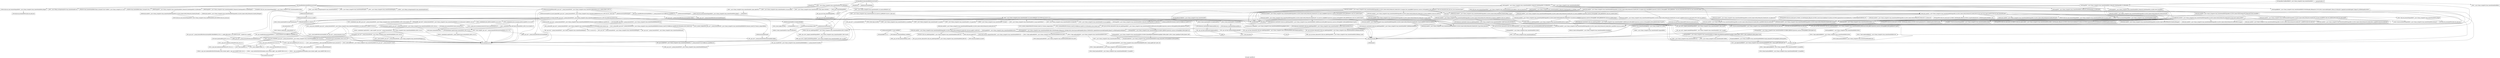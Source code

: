 digraph "Call graph: InputBlock.ll" {
	label="Call graph: InputBlock.ll";

	Node0x5623195aba70 [shape=record,label="{_ZN10InputBlockC2ERKNSt7__cxx1112basic_stringIcSt11char_traitsIcESaIcEEE}"];
	Node0x5623195aba70 -> Node0x5623194d6480;
	Node0x5623195aba70 -> Node0x5623194c5db0;
	Node0x5623194d6480 [shape=record,label="{_ZNSt7__cxx1112basic_stringIcSt11char_traitsIcESaIcEEC1ERKS4_}"];
	Node0x5623194c5db0 [shape=record,label="{_ZNSt3mapINSt7__cxx1112basic_stringIcSt11char_traitsIcESaIcEEES5_St4lessIS5_ESaISt4pairIKS5_S5_EEEC2Ev}"];
	Node0x5623194c5db0 -> Node0x5623194d8800;
	Node0x562319523990 [shape=record,label="{_ZN10InputBlock7addPairERKNSt7__cxx1112basic_stringIcSt11char_traitsIcESaIcEEES7_}"];
	Node0x562319523990 -> Node0x5623194f3af0;
	Node0x562319523990 -> Node0x5623194a7d60;
	Node0x5623194d8800 [shape=record,label="{_ZNSt8_Rb_treeINSt7__cxx1112basic_stringIcSt11char_traitsIcESaIcEEESt4pairIKS5_S5_ESt10_Select1stIS8_ESt4lessIS5_ESaIS8_EEC2Ev}"];
	Node0x5623194d8800 -> Node0x5623194dd580;
	Node0x5623194f3af0 [shape=record,label="{_ZNSt3mapINSt7__cxx1112basic_stringIcSt11char_traitsIcESaIcEEES5_St4lessIS5_ESaISt4pairIKS5_S5_EEEixERS9_}"];
	Node0x5623194f3af0 -> Node0x5623194a7ed0;
	Node0x5623194f3af0 -> Node0x5623194a9170;
	Node0x5623194f3af0 -> Node0x5623194a8b80;
	Node0x5623194f3af0 -> Node0x56231952d260;
	Node0x5623194f3af0 -> Node0x5623195312a0;
	Node0x5623194f3af0 -> Node0x56231959c510;
	Node0x5623194f3af0 -> Node0x5623194a8c70;
	Node0x5623194f3af0 -> Node0x5623194a8ad0;
	Node0x5623194f3af0 -> Node0x5623194aa080;
	Node0x5623194f3af0 -> Node0x5623194a9ed0;
	Node0x5623194a7d60 [shape=record,label="{_ZNSt7__cxx1112basic_stringIcSt11char_traitsIcESaIcEEaSERKS4_}"];
	Node0x5623194a8c70 [shape=record,label="{_ZNSt23_Rb_tree_const_iteratorISt4pairIKNSt7__cxx1112basic_stringIcSt11char_traitsIcESaIcEEES6_EEC2ERKSt17_Rb_tree_iteratorIS8_E}"];
	Node0x5623194aa260 [shape=record,label="{_ZNK10InputBlock9serializeERSt6vectorIcSaIcEE}"];
	Node0x5623194aa260 -> Node0x5623194aa3c0;
	Node0x5623194aa260 -> Node0x5623194a8a40;
	Node0x5623194aa260 -> Node0x5623194aa580;
	Node0x5623194aa260 -> Node0x5623194a9400;
	Node0x5623194aa260 -> Node0x5623194a9d20;
	Node0x5623194aa260 -> Node0x5623194a9030;
	Node0x5623194aa260 -> Node0x5623194a9db0;
	Node0x5623194aa260 -> Node0x5623194bdef0;
	Node0x5623194aa260 -> Node0x5623194bdac0;
	Node0x5623194aa260 -> Node0x5623194b95c0;
	Node0x5623194aa260 -> Node0x5623194bb700;
	Node0x5623194aa260 -> Node0x5623194bab40;
	Node0x5623194aa260 -> Node0x5623194b7af0;
	Node0x5623194aa260 -> Node0x5623194b79e0;
	Node0x5623194aa260 -> Node0x5623194b8800;
	Node0x5623194aa260 -> Node0x5623194b96d0;
	Node0x5623194aa260 -> Node0x5623194bc170;
	Node0x5623194aa3c0 [shape=record,label="{_ZNSt7__cxx1119basic_ostringstreamIcSt11char_traitsIcESaIcEEC1Ev}"];
	Node0x5623194aa580 [shape=record,label="{_ZStlsISt11char_traitsIcEERSt13basic_ostreamIcT_ES5_c}"];
	Node0x5623194a8a40 [shape=record,label="{_ZStlsIcSt11char_traitsIcESaIcEERSt13basic_ostreamIT_T0_ES7_RKNSt7__cxx1112basic_stringIS4_S5_T1_EE}"];
	Node0x5623194bf430 [shape=record,label="{__gxx_personality_v0}"];
	Node0x5623194a9400 [shape=record,label="{_ZNKSt3mapINSt7__cxx1112basic_stringIcSt11char_traitsIcESaIcEEES5_St4lessIS5_ESaISt4pairIKS5_S5_EEE5beginEv}"];
	Node0x5623194a9400 -> Node0x5623194c0c50;
	Node0x5623194a9030 [shape=record,label="{_ZStneRKSt23_Rb_tree_const_iteratorISt4pairIKNSt7__cxx1112basic_stringIcSt11char_traitsIcESaIcEEES6_EESB_}"];
	Node0x5623194c0c50 [shape=record,label="{_ZNKSt8_Rb_treeINSt7__cxx1112basic_stringIcSt11char_traitsIcESaIcEEESt4pairIKS5_S5_ESt10_Select1stIS8_ESt4lessIS5_ESaIS8_EE5beginEv}"];
	Node0x5623194c0c50 -> Node0x5623195bd4d0;
	Node0x5623194a9d20 [shape=record,label="{_ZNKSt3mapINSt7__cxx1112basic_stringIcSt11char_traitsIcESaIcEEES5_St4lessIS5_ESaISt4pairIKS5_S5_EEE3endEv}"];
	Node0x5623194a9d20 -> Node0x5623194c1c00;
	Node0x5623194a9db0 [shape=record,label="{_ZNKSt23_Rb_tree_const_iteratorISt4pairIKNSt7__cxx1112basic_stringIcSt11char_traitsIcESaIcEEES6_EEptEv}"];
	Node0x5623194a9db0 -> Node0x5623194c3400;
	Node0x5623194c1c00 [shape=record,label="{_ZNKSt8_Rb_treeINSt7__cxx1112basic_stringIcSt11char_traitsIcESaIcEEESt4pairIKS5_S5_ESt10_Select1stIS8_ESt4lessIS5_ESaIS8_EE3endEv}"];
	Node0x5623194c1c00 -> Node0x5623195bd4d0;
	Node0x5623194b7af0 [shape=record,label="{_ZNSt23_Rb_tree_const_iteratorISt4pairIKNSt7__cxx1112basic_stringIcSt11char_traitsIcESaIcEEES6_EEppEv}"];
	Node0x5623194b7af0 -> Node0x5623194c5620;
	Node0x5623194b79e0 [shape=record,label="{_ZNKSt7__cxx1119basic_ostringstreamIcSt11char_traitsIcESaIcEE3strEv}"];
	Node0x5623194b8800 [shape=record,label="{_ZNSt6vectorIcSaIcEE5clearEv}"];
	Node0x5623194b8800 -> Node0x5623194c65f0;
	Node0x5623194b95c0 [shape=record,label="{_ZNSt6vectorIcSaIcEE6insertIN9__gnu_cxx17__normal_iteratorIPcNSt7__cxx1112basic_stringIcSt11char_traitsIcES0_EEEEvEENS4_IS5_S1_EENS4_IPKcS1_EET_SG_}"];
	Node0x5623194b95c0 -> Node0x5623194c05e0;
	Node0x5623194b95c0 -> Node0x5623194c8bc0;
	Node0x5623194b95c0 -> Node0x5623194b96d0;
	Node0x5623194b95c0 -> Node0x5623194c97c0;
	Node0x5623194b95c0 -> Node0x5623194a9ed0;
	Node0x5623194b95c0 -> Node0x5623194ca6d0;
	Node0x5623194d33e0 [shape=record,label="{_ZNSaIcED1Ev}"];
	Node0x5623194dd580 [shape=record,label="{_ZNSt8_Rb_treeINSt7__cxx1112basic_stringIcSt11char_traitsIcESaIcEEESt4pairIKS5_S5_ESt10_Select1stIS8_ESt4lessIS5_ESaIS8_EE13_Rb_tree_implISC_Lb1EEC2Ev}"];
	Node0x5623194dd580 -> Node0x5623194db5b0;
	Node0x5623194dd580 -> Node0x5623194dc390;
	Node0x5623194dd580 -> Node0x5623194de1a0;
	Node0x5623194db5b0 [shape=record,label="{_ZNSaISt13_Rb_tree_nodeISt4pairIKNSt7__cxx1112basic_stringIcSt11char_traitsIcESaIcEEES6_EEEC2Ev}"];
	Node0x5623194db5b0 -> Node0x5623194de8b0;
	Node0x5623194dc390 [shape=record,label="{_ZNSt20_Rb_tree_key_compareISt4lessINSt7__cxx1112basic_stringIcSt11char_traitsIcESaIcEEEEEC2Ev}"];
	Node0x5623194b96d0 [shape=record,label="{_ZNSt6vectorIcSaIcEE5beginEv}"];
	Node0x5623194b96d0 -> Node0x5623194cba80;
	Node0x5623194bc170 [shape=record,label="{_ZN9__gnu_cxx17__normal_iteratorIPKcSt6vectorIcSaIcEEEC2IPcEERKNS0_IT_NS_11__enable_ifIXsr3std10__are_sameIS9_S8_EE7__valueES5_E6__typeEEE}"];
	Node0x5623194bc170 -> Node0x5623194cbc60;
	Node0x5623194bab40 [shape=record,label="{_ZNSt7__cxx1112basic_stringIcSt11char_traitsIcESaIcEE5beginEv}"];
	Node0x5623194bb700 [shape=record,label="{_ZNSt7__cxx1112basic_stringIcSt11char_traitsIcESaIcEE3endEv}"];
	Node0x5623194bdac0 [shape=record,label="{_ZNSt7__cxx1112basic_stringIcSt11char_traitsIcESaIcEED1Ev}"];
	Node0x5623194bdef0 [shape=record,label="{_ZNSt7__cxx1119basic_ostringstreamIcSt11char_traitsIcESaIcEED1Ev}"];
	Node0x5623194ce750 [shape=record,label="{_ZN10InputBlock11deserializeERKSt6vectorIcSaIcEE}"];
	Node0x5623194ce750 -> Node0x5623194ceeb0;
	Node0x5623194ce750 -> Node0x5623194cf4a0;
	Node0x5623194ce750 -> Node0x5623194d02f0;
	Node0x5623194ce750 -> Node0x5623194d0640;
	Node0x5623194ce750 -> Node0x5623194d33e0;
	Node0x5623194ce750 -> Node0x5623194bdac0;
	Node0x5623194ce750 -> Node0x5623194d10e0;
	Node0x5623194ce750 -> Node0x5623194c7350;
	Node0x5623194ce750 -> Node0x5623194d2200;
	Node0x5623194ceeb0 [shape=record,label="{_ZNKSt6vectorIcSaIcEEixEm}"];
	Node0x5623194cf4a0 [shape=record,label="{_ZNKSt6vectorIcSaIcEE4sizeEv}"];
	Node0x5623194d02f0 [shape=record,label="{_ZNSt7__cxx1112basic_stringIcSt11char_traitsIcESaIcEEaSEPKc}"];
	Node0x5623194d0640 [shape=record,label="{strlen}"];
	Node0x5623194d2200 [shape=record,label="{_ZNSt3mapINSt7__cxx1112basic_stringIcSt11char_traitsIcESaIcEEES5_St4lessIS5_ESaISt4pairIKS5_S5_EEEixEOS5_}"];
	Node0x5623194d2200 -> Node0x5623194a7ed0;
	Node0x5623194d2200 -> Node0x5623194a9170;
	Node0x5623194d2200 -> Node0x5623194a8b80;
	Node0x5623194d2200 -> Node0x56231952d260;
	Node0x5623194d2200 -> Node0x5623195312a0;
	Node0x5623194d2200 -> Node0x56231959c510;
	Node0x5623194d2200 -> Node0x5623194a8c70;
	Node0x5623194d2200 -> Node0x5623194d4b70;
	Node0x5623194d2200 -> Node0x5623194d5710;
	Node0x5623194d2200 -> Node0x5623194a9ed0;
	Node0x5623194d10e0 [shape=record,label="{_ZNSaIcEC1Ev}"];
	Node0x5623194c7350 [shape=record,label="{_ZNSt7__cxx1112basic_stringIcSt11char_traitsIcESaIcEEC2IS3_EEPKcRKS3_}"];
	Node0x5623194c7350 -> Node0x5623194d6b20;
	Node0x5623194c7350 -> Node0x5623194d8790;
	Node0x5623194c7350 -> Node0x5623194da340;
	Node0x5623194c7350 -> Node0x5623194d9a30;
	Node0x5623194c7350 -> Node0x5623194da1a0;
	Node0x5623194a98a0 [shape=record,label="{_ZNSt4pairIPSt18_Rb_tree_node_baseS1_EC2IRS1_TnNSt9enable_ifIXclsr5_PCCPE13_CopyMovePairILb1ES1_T_EEEbE4typeELb1EEERKS1_OS6_}"];
	Node0x5623194de1a0 [shape=record,label="{_ZNSt15_Rb_tree_headerC2Ev}"];
	Node0x5623194de1a0 -> Node0x5623194df4d0;
	Node0x5623194de1a0 -> Node0x5623194dfc90;
	Node0x5623194de8b0 [shape=record,label="{_ZN9__gnu_cxx13new_allocatorISt13_Rb_tree_nodeISt4pairIKNSt7__cxx1112basic_stringIcSt11char_traitsIcESaIcEEES8_EEEC2Ev}"];
	Node0x5623194df4d0 [shape=record,label="{_ZNSt15_Rb_tree_header8_M_resetEv}"];
	Node0x5623194dfc90 [shape=record,label="{__clang_call_terminate}"];
	Node0x5623194dfc90 -> Node0x5623194e02d0;
	Node0x5623194dfc90 -> Node0x5623194e0e00;
	Node0x5623194e02d0 [shape=record,label="{__cxa_begin_catch}"];
	Node0x5623194e0e00 [shape=record,label="{_ZSt9terminatev}"];
	Node0x5623194a7ed0 [shape=record,label="{_ZNSt3mapINSt7__cxx1112basic_stringIcSt11char_traitsIcESaIcEEES5_St4lessIS5_ESaISt4pairIKS5_S5_EEE11lower_boundERS9_}"];
	Node0x5623194a7ed0 -> Node0x5623194e1b10;
	Node0x5623194a8b80 [shape=record,label="{_ZSteqRKSt17_Rb_tree_iteratorISt4pairIKNSt7__cxx1112basic_stringIcSt11char_traitsIcESaIcEEES6_EESB_}"];
	Node0x5623194a9170 [shape=record,label="{_ZNSt3mapINSt7__cxx1112basic_stringIcSt11char_traitsIcESaIcEEES5_St4lessIS5_ESaISt4pairIKS5_S5_EEE3endEv}"];
	Node0x5623194a9170 -> Node0x5623194e4760;
	Node0x56231952d260 [shape=record,label="{_ZNKSt3mapINSt7__cxx1112basic_stringIcSt11char_traitsIcESaIcEEES5_St4lessIS5_ESaISt4pairIKS5_S5_EEE8key_compEv}"];
	Node0x56231952d260 -> Node0x5623194e54d0;
	Node0x5623194e4760 [shape=record,label="{_ZNSt8_Rb_treeINSt7__cxx1112basic_stringIcSt11char_traitsIcESaIcEEESt4pairIKS5_S5_ESt10_Select1stIS8_ESt4lessIS5_ESaIS8_EE3endEv}"];
	Node0x5623194e4760 -> Node0x5623195bae30;
	Node0x56231959c510 [shape=record,label="{_ZNKSt4lessINSt7__cxx1112basic_stringIcSt11char_traitsIcESaIcEEEEclERKS5_S8_}"];
	Node0x56231959c510 -> Node0x5623194e7130;
	Node0x5623194e54d0 [shape=record,label="{_ZNKSt8_Rb_treeINSt7__cxx1112basic_stringIcSt11char_traitsIcESaIcEEESt4pairIKS5_S5_ESt10_Select1stIS8_ESt4lessIS5_ESaIS8_EE8key_compEv}"];
	Node0x5623195312a0 [shape=record,label="{_ZNKSt17_Rb_tree_iteratorISt4pairIKNSt7__cxx1112basic_stringIcSt11char_traitsIcESaIcEEES6_EEdeEv}"];
	Node0x5623195312a0 -> Node0x5623194e8630;
	Node0x5623195312a0 -> Node0x5623194dfc90;
	Node0x5623194aa080 [shape=record,label="{_ZNSt8_Rb_treeINSt7__cxx1112basic_stringIcSt11char_traitsIcESaIcEEESt4pairIKS5_S5_ESt10_Select1stIS8_ESt4lessIS5_ESaIS8_EE22_M_emplace_hint_uniqueIJRKSt21piecewise_construct_tSt5tupleIJRS7_EESJ_IJEEEEESt17_Rb_tree_iteratorIS8_ESt23_Rb_tree_const_iteratorIS8_EDpOT_}"];
	Node0x5623194aa080 -> Node0x5623195168a0;
	Node0x5623194aa080 -> Node0x5623194a9ed0;
	Node0x5623194aa080 -> Node0x5623194eb1a0;
	Node0x5623194aa080 -> Node0x5623194ead90;
	Node0x5623194aa080 -> Node0x5623194ecec0;
	Node0x5623194aa080 -> Node0x5623194e02d0;
	Node0x5623194aa080 -> Node0x5623194ed860;
	Node0x5623194aa080 -> Node0x5623194ee240;
	Node0x5623194aa080 -> Node0x5623194dfc90;
	Node0x5623194aa080 -> Node0x5623195bae30;
	Node0x5623194aa080 -> Node0x5623195baeb0;
	Node0x5623194aa080 -> Node0x5623195baf30;
	Node0x5623194a8ad0 [shape=record,label="{_ZNSt5tupleIJRKNSt7__cxx1112basic_stringIcSt11char_traitsIcESaIcEEEEEC2IvTnNSt9enable_ifIXaaaaclsr4_TCCIT_EE19_ConstructibleTupleIS7_EEclsr4_TCCISB_EE27_ImplicitlyConvertibleTupleIS7_EEgesZT_Li1EEbE4typeELb1EEES7_}"];
	Node0x5623194a8ad0 -> Node0x5623195bafb0;
	Node0x5623194a9ed0 [shape=record,label="{llvm.memcpy.p0.p0.i64}"];
	Node0x5623194e1b10 [shape=record,label="{_ZNSt8_Rb_treeINSt7__cxx1112basic_stringIcSt11char_traitsIcESaIcEEESt4pairIKS5_S5_ESt10_Select1stIS8_ESt4lessIS5_ESaIS8_EE11lower_boundERS7_}"];
	Node0x5623194e1b10 -> Node0x5623195bb030;
	Node0x5623194e1b10 -> Node0x5623195bb0e0;
	Node0x5623194e1b10 -> Node0x5623195bb160;
	Node0x5623195bb160 [shape=record,label="{_ZNSt8_Rb_treeINSt7__cxx1112basic_stringIcSt11char_traitsIcESaIcEEESt4pairIKS5_S5_ESt10_Select1stIS8_ESt4lessIS5_ESaIS8_EE14_M_lower_boundEPSt13_Rb_tree_nodeIS8_EPSt18_Rb_tree_node_baseRS7_}"];
	Node0x5623195bb160 -> Node0x5623194eb1a0;
	Node0x5623195bb160 -> Node0x56231959c510;
	Node0x5623195bb160 -> Node0x5623195bb1e0;
	Node0x5623195bb160 -> Node0x5623195bb260;
	Node0x5623195bb160 -> Node0x5623195bae30;
	Node0x5623195bb030 [shape=record,label="{_ZNSt8_Rb_treeINSt7__cxx1112basic_stringIcSt11char_traitsIcESaIcEEESt4pairIKS5_S5_ESt10_Select1stIS8_ESt4lessIS5_ESaIS8_EE8_M_beginEv}"];
	Node0x5623195bb0e0 [shape=record,label="{_ZNSt8_Rb_treeINSt7__cxx1112basic_stringIcSt11char_traitsIcESaIcEEESt4pairIKS5_S5_ESt10_Select1stIS8_ESt4lessIS5_ESaIS8_EE6_M_endEv}"];
	Node0x5623194eb1a0 [shape=record,label="{_ZNSt8_Rb_treeINSt7__cxx1112basic_stringIcSt11char_traitsIcESaIcEEESt4pairIKS5_S5_ESt10_Select1stIS8_ESt4lessIS5_ESaIS8_EE6_S_keyEPKSt13_Rb_tree_nodeIS8_E}"];
	Node0x5623194eb1a0 -> Node0x5623194c3400;
	Node0x5623194eb1a0 -> Node0x5623195bb2e0;
	Node0x5623195bb1e0 [shape=record,label="{_ZNSt8_Rb_treeINSt7__cxx1112basic_stringIcSt11char_traitsIcESaIcEEESt4pairIKS5_S5_ESt10_Select1stIS8_ESt4lessIS5_ESaIS8_EE7_S_leftEPSt18_Rb_tree_node_base}"];
	Node0x5623195bb260 [shape=record,label="{_ZNSt8_Rb_treeINSt7__cxx1112basic_stringIcSt11char_traitsIcESaIcEEESt4pairIKS5_S5_ESt10_Select1stIS8_ESt4lessIS5_ESaIS8_EE8_S_rightEPSt18_Rb_tree_node_base}"];
	Node0x5623195bae30 [shape=record,label="{_ZNSt17_Rb_tree_iteratorISt4pairIKNSt7__cxx1112basic_stringIcSt11char_traitsIcESaIcEEES6_EEC2EPSt18_Rb_tree_node_base}"];
	Node0x5623195bb2e0 [shape=record,label="{_ZNKSt10_Select1stISt4pairIKNSt7__cxx1112basic_stringIcSt11char_traitsIcESaIcEEES6_EEclERKS8_}"];
	Node0x5623194c3400 [shape=record,label="{_ZNKSt13_Rb_tree_nodeISt4pairIKNSt7__cxx1112basic_stringIcSt11char_traitsIcESaIcEEES6_EE9_M_valptrEv}"];
	Node0x5623194c3400 -> Node0x5623195bb360;
	Node0x5623195bb360 [shape=record,label="{_ZNK9__gnu_cxx16__aligned_membufISt4pairIKNSt7__cxx1112basic_stringIcSt11char_traitsIcESaIcEEES7_EE6_M_ptrEv}"];
	Node0x5623195bb360 -> Node0x5623194ef210;
	Node0x5623194ef210 [shape=record,label="{_ZNK9__gnu_cxx16__aligned_membufISt4pairIKNSt7__cxx1112basic_stringIcSt11char_traitsIcESaIcEEES7_EE7_M_addrEv}"];
	Node0x5623194e7130 [shape=record,label="{_ZStltIcSt11char_traitsIcESaIcEEbRKNSt7__cxx1112basic_stringIT_T0_T1_EESA_}"];
	Node0x5623194e7130 -> Node0x5623194f0f00;
	Node0x5623194e7130 -> Node0x5623194dfc90;
	Node0x5623194f0f00 [shape=record,label="{_ZNKSt7__cxx1112basic_stringIcSt11char_traitsIcESaIcEE7compareERKS4_}"];
	Node0x5623194e8630 [shape=record,label="{_ZNSt13_Rb_tree_nodeISt4pairIKNSt7__cxx1112basic_stringIcSt11char_traitsIcESaIcEEES6_EE9_M_valptrEv}"];
	Node0x5623194e8630 -> Node0x5623194f11a0;
	Node0x5623194f11a0 [shape=record,label="{_ZN9__gnu_cxx16__aligned_membufISt4pairIKNSt7__cxx1112basic_stringIcSt11char_traitsIcESaIcEEES7_EE6_M_ptrEv}"];
	Node0x5623194f11a0 -> Node0x5623194f2d30;
	Node0x5623194f2d30 [shape=record,label="{_ZN9__gnu_cxx16__aligned_membufISt4pairIKNSt7__cxx1112basic_stringIcSt11char_traitsIcESaIcEEES7_EE7_M_addrEv}"];
	Node0x5623195168a0 [shape=record,label="{_ZNSt8_Rb_treeINSt7__cxx1112basic_stringIcSt11char_traitsIcESaIcEEESt4pairIKS5_S5_ESt10_Select1stIS8_ESt4lessIS5_ESaIS8_EE14_M_create_nodeIJRKSt21piecewise_construct_tSt5tupleIJRS7_EESJ_IJEEEEEPSt13_Rb_tree_nodeIS8_EDpOT_}"];
	Node0x5623195168a0 -> Node0x5623194f3dd0;
	Node0x5623195168a0 -> Node0x5623194f6a10;
	Node0x5623194ead90 [shape=record,label="{_ZNSt8_Rb_treeINSt7__cxx1112basic_stringIcSt11char_traitsIcESaIcEEESt4pairIKS5_S5_ESt10_Select1stIS8_ESt4lessIS5_ESaIS8_EE29_M_get_insert_hint_unique_posESt23_Rb_tree_const_iteratorIS8_ERS7_}"];
	Node0x5623194ead90 -> Node0x5623194f7f90;
	Node0x5623194ead90 -> Node0x5623195bb0e0;
	Node0x5623194ead90 -> Node0x5623194f9ee0;
	Node0x5623194ead90 -> Node0x5623194fb880;
	Node0x5623194ead90 -> Node0x5623194fc270;
	Node0x5623194ead90 -> Node0x56231959c510;
	Node0x5623194ead90 -> Node0x5623194ff330;
	Node0x5623194ead90 -> Node0x5623194a98a0;
	Node0x5623194ead90 -> Node0x5623194fd330;
	Node0x5623194ead90 -> Node0x5623195bb6f0;
	Node0x5623194ead90 -> Node0x5623195bb260;
	Node0x5623194ead90 -> Node0x5623194a9ed0;
	Node0x5623194ead90 -> Node0x5623195bb670;
	Node0x5623194ead90 -> Node0x5623194fe1e0;
	Node0x5623194ead90 -> Node0x5623195bb770;
	Node0x5623194f9ee0 [shape=record,label="{_ZNKSt8_Rb_treeINSt7__cxx1112basic_stringIcSt11char_traitsIcESaIcEEESt4pairIKS5_S5_ESt10_Select1stIS8_ESt4lessIS5_ESaIS8_EE4sizeEv}"];
	Node0x5623195bdbc0 [shape=record,label="{_ZSt19__iterator_categoryIN9__gnu_cxx17__normal_iteratorIPcNSt7__cxx1112basic_stringIcSt11char_traitsIcESaIcEEEEEENSt15iterator_traitsIT_E17iterator_categoryERKSB_}"];
	Node0x5623195bdcc0 [shape=record,label="{_ZN9__gnu_cxxneIPcNSt7__cxx1112basic_stringIcSt11char_traitsIcESaIcEEEEEbRKNS_17__normal_iteratorIT_T0_EESD_}"];
	Node0x5623195bdcc0 -> Node0x5623195be550;
	Node0x5623195bdd70 [shape=record,label="{_ZSt8distanceIN9__gnu_cxx17__normal_iteratorIPcNSt7__cxx1112basic_stringIcSt11char_traitsIcESaIcEEEEEENSt15iterator_traitsIT_E15difference_typeESB_SB_}"];
	Node0x5623195bdd70 -> Node0x5623194a9ed0;
	Node0x5623195bdd70 -> Node0x5623195be630;
	Node0x5623195bdd70 -> Node0x5623195bdbc0;
	Node0x5623195bdfc0 [shape=record,label="{_ZN9__gnu_cxxmiIPcSt6vectorIcSaIcEEEENS_17__normal_iteratorIT_T0_E15difference_typeERKS8_SB_}"];
	Node0x5623195bdfc0 -> Node0x5623194cbc60;
	Node0x5623194ecec0 [shape=record,label="{_ZNSt8_Rb_treeINSt7__cxx1112basic_stringIcSt11char_traitsIcESaIcEEESt4pairIKS5_S5_ESt10_Select1stIS8_ESt4lessIS5_ESaIS8_EE14_M_insert_nodeEPSt18_Rb_tree_node_baseSG_PSt13_Rb_tree_nodeIS8_E}"];
	Node0x5623194ecec0 -> Node0x5623195bb0e0;
	Node0x5623194ecec0 -> Node0x5623194eb1a0;
	Node0x5623194ecec0 -> Node0x5623194fc270;
	Node0x5623194ecec0 -> Node0x56231959c510;
	Node0x5623194ecec0 -> Node0x5623194feaa0;
	Node0x5623194ecec0 -> Node0x5623195bae30;
	Node0x5623194ff330 [shape=record,label="{_ZNSt4pairIPSt18_Rb_tree_node_baseS1_EC2IRS1_TnNSt9enable_ifIXclsr5_PCCPE13_MoveCopyPairILb1ET_S1_EEEbE4typeELb1EEEOS6_RKS1_}"];
	Node0x5623194ed860 [shape=record,label="{_ZNSt8_Rb_treeINSt7__cxx1112basic_stringIcSt11char_traitsIcESaIcEEESt4pairIKS5_S5_ESt10_Select1stIS8_ESt4lessIS5_ESaIS8_EE12_M_drop_nodeEPSt13_Rb_tree_nodeIS8_E}"];
	Node0x5623194ed860 -> Node0x562319500230;
	Node0x5623194ed860 -> Node0x562319500b30;
	Node0x5623194ee240 [shape=record,label="{__cxa_rethrow}"];
	Node0x5623195baeb0 [shape=record,label="{__cxa_end_catch}"];
	Node0x5623195baf30 [shape=record,label="{llvm.trap}"];
	Node0x5623194f3dd0 [shape=record,label="{_ZNSt8_Rb_treeINSt7__cxx1112basic_stringIcSt11char_traitsIcESaIcEEESt4pairIKS5_S5_ESt10_Select1stIS8_ESt4lessIS5_ESaIS8_EE11_M_get_nodeEv}"];
	Node0x5623194f3dd0 -> Node0x562319502970;
	Node0x5623194f3dd0 -> Node0x5623195035b0;
	Node0x5623194f6a10 [shape=record,label="{_ZNSt8_Rb_treeINSt7__cxx1112basic_stringIcSt11char_traitsIcESaIcEEESt4pairIKS5_S5_ESt10_Select1stIS8_ESt4lessIS5_ESaIS8_EE17_M_construct_nodeIJRKSt21piecewise_construct_tSt5tupleIJRS7_EESJ_IJEEEEEvPSt13_Rb_tree_nodeIS8_EDpOT_}"];
	Node0x5623194f6a10 -> Node0x562319502970;
	Node0x5623194f6a10 -> Node0x5623194e8630;
	Node0x5623194f6a10 -> Node0x562319503ab0;
	Node0x5623194f6a10 -> Node0x5623194e02d0;
	Node0x5623194f6a10 -> Node0x562319500b30;
	Node0x5623194f6a10 -> Node0x5623194ee240;
	Node0x5623194f6a10 -> Node0x5623195baeb0;
	Node0x5623194f6a10 -> Node0x5623194dfc90;
	Node0x5623195035b0 [shape=record,label="{_ZNSt16allocator_traitsISaISt13_Rb_tree_nodeISt4pairIKNSt7__cxx1112basic_stringIcSt11char_traitsIcESaIcEEES7_EEEE8allocateERSB_m}"];
	Node0x5623195035b0 -> Node0x5623195bbf30;
	Node0x562319502970 [shape=record,label="{_ZNSt8_Rb_treeINSt7__cxx1112basic_stringIcSt11char_traitsIcESaIcEEESt4pairIKS5_S5_ESt10_Select1stIS8_ESt4lessIS5_ESaIS8_EE21_M_get_Node_allocatorEv}"];
	Node0x5623195bbf30 [shape=record,label="{_ZN9__gnu_cxx13new_allocatorISt13_Rb_tree_nodeISt4pairIKNSt7__cxx1112basic_stringIcSt11char_traitsIcESaIcEEES8_EEE8allocateEmPKv}"];
	Node0x5623195bbf30 -> Node0x5623195bbfb0;
	Node0x5623195bbf30 -> Node0x5623195bc060;
	Node0x5623195bbf30 -> Node0x5623195bc140;
	Node0x5623195bbfb0 [shape=record,label="{_ZNK9__gnu_cxx13new_allocatorISt13_Rb_tree_nodeISt4pairIKNSt7__cxx1112basic_stringIcSt11char_traitsIcESaIcEEES8_EEE8max_sizeEv}"];
	Node0x5623195bc060 [shape=record,label="{_ZSt17__throw_bad_allocv}"];
	Node0x5623195bc140 [shape=record,label="{_Znwm}"];
	Node0x562319503ab0 [shape=record,label="{_ZNSt16allocator_traitsISaISt13_Rb_tree_nodeISt4pairIKNSt7__cxx1112basic_stringIcSt11char_traitsIcESaIcEEES7_EEEE9constructIS9_JRKSt21piecewise_construct_tSt5tupleIJRS8_EESH_IJEEEEEvRSB_PT_DpOT0_}"];
	Node0x562319503ab0 -> Node0x5623195bc1f0;
	Node0x562319500b30 [shape=record,label="{_ZNSt8_Rb_treeINSt7__cxx1112basic_stringIcSt11char_traitsIcESaIcEEESt4pairIKS5_S5_ESt10_Select1stIS8_ESt4lessIS5_ESaIS8_EE11_M_put_nodeEPSt13_Rb_tree_nodeIS8_E}"];
	Node0x562319500b30 -> Node0x562319502970;
	Node0x562319500b30 -> Node0x5623195bc2d0;
	Node0x562319500b30 -> Node0x5623194dfc90;
	Node0x5623195bc2d0 [shape=record,label="{_ZNSt16allocator_traitsISaISt13_Rb_tree_nodeISt4pairIKNSt7__cxx1112basic_stringIcSt11char_traitsIcESaIcEEES7_EEEE10deallocateERSB_PSA_m}"];
	Node0x5623195bc2d0 -> Node0x5623195bcbb0;
	Node0x5623195bc1f0 [shape=record,label="{_ZN9__gnu_cxx13new_allocatorISt13_Rb_tree_nodeISt4pairIKNSt7__cxx1112basic_stringIcSt11char_traitsIcESaIcEEES8_EEE9constructISA_JRKSt21piecewise_construct_tSt5tupleIJRS9_EESH_IJEEEEEvPT_DpOT0_}"];
	Node0x5623195bc1f0 -> Node0x5623195bc400;
	Node0x5623195bc1f0 -> Node0x5623195bc480;
	Node0x5623195bc400 [shape=record,label="{_ZNSt5tupleIJRKNSt7__cxx1112basic_stringIcSt11char_traitsIcESaIcEEEEEC2EOS8_}"];
	Node0x5623195bc400 -> Node0x5623195bc500;
	Node0x5623195bc480 [shape=record,label="{_ZNSt4pairIKNSt7__cxx1112basic_stringIcSt11char_traitsIcESaIcEEES5_EC2IJRS6_EJEEESt21piecewise_construct_tSt5tupleIJDpT_EESB_IJDpT0_EE}"];
	Node0x5623195bc480 -> Node0x5623195bc580;
	Node0x5623195bc500 [shape=record,label="{_ZNSt11_Tuple_implILm0EJRKNSt7__cxx1112basic_stringIcSt11char_traitsIcESaIcEEEEEC2EOS8_}"];
	Node0x5623195bc500 -> Node0x5623195bc630;
	Node0x5623195bc500 -> Node0x5623195bc6e0;
	Node0x5623195bc500 -> Node0x5623194dfc90;
	Node0x5623195bff80 [shape=record,label="{_ZN9__gnu_cxx17__normal_iteratorIPcNSt7__cxx1112basic_stringIcSt11char_traitsIcESaIcEEEEpLEl}"];
	Node0x5623195bc630 [shape=record,label="{_ZNSt11_Tuple_implILm0EJRKNSt7__cxx1112basic_stringIcSt11char_traitsIcESaIcEEEEE7_M_headERS8_}"];
	Node0x5623195bc630 -> Node0x5623195bc870;
	Node0x5623195bc6e0 [shape=record,label="{_ZNSt10_Head_baseILm0ERKNSt7__cxx1112basic_stringIcSt11char_traitsIcESaIcEEELb0EEC2ES7_}"];
	Node0x5623195bc870 [shape=record,label="{_ZNSt10_Head_baseILm0ERKNSt7__cxx1112basic_stringIcSt11char_traitsIcESaIcEEELb0EE7_M_headERS8_}"];
	Node0x5623195bc580 [shape=record,label="{_ZNSt4pairIKNSt7__cxx1112basic_stringIcSt11char_traitsIcESaIcEEES5_EC2IJRS6_EJLm0EEJETpTnmJEEERSt5tupleIJDpT_EERSA_IJDpT1_EESt12_Index_tupleIJXspT0_EEESJ_IJXspT2_EEE}"];
	Node0x5623195bc580 -> Node0x5623195bc8f0;
	Node0x5623195bc580 -> Node0x5623194d6480;
	Node0x5623195bc580 -> Node0x5623195bc9a0;
	Node0x5623195bc9a0 [shape=record,label="{_ZNSt7__cxx1112basic_stringIcSt11char_traitsIcESaIcEEC1Ev}"];
	Node0x5623195bc8f0 [shape=record,label="{_ZSt3getILm0EJRKNSt7__cxx1112basic_stringIcSt11char_traitsIcESaIcEEEEERNSt13tuple_elementIXT_ESt5tupleIJDpT0_EEE4typeERSC_}"];
	Node0x5623195bc8f0 -> Node0x5623195bcad0;
	Node0x5623195bcad0 [shape=record,label="{_ZSt12__get_helperILm0ERKNSt7__cxx1112basic_stringIcSt11char_traitsIcESaIcEEEJEERT0_RSt11_Tuple_implIXT_EJS8_DpT1_EE}"];
	Node0x5623195bcad0 -> Node0x5623195bc630;
	Node0x5623195bcc60 [shape=record,label="{_ZdlPv}"];
	Node0x5623195bcbb0 [shape=record,label="{_ZN9__gnu_cxx13new_allocatorISt13_Rb_tree_nodeISt4pairIKNSt7__cxx1112basic_stringIcSt11char_traitsIcESaIcEEES8_EEE10deallocateEPSB_m}"];
	Node0x5623195bcbb0 -> Node0x5623195bcc60;
	Node0x5623194f7f90 [shape=record,label="{_ZNKSt23_Rb_tree_const_iteratorISt4pairIKNSt7__cxx1112basic_stringIcSt11char_traitsIcESaIcEEES6_EE13_M_const_castEv}"];
	Node0x5623194f7f90 -> Node0x5623195bae30;
	Node0x5623194fc270 [shape=record,label="{_ZNSt8_Rb_treeINSt7__cxx1112basic_stringIcSt11char_traitsIcESaIcEEESt4pairIKS5_S5_ESt10_Select1stIS8_ESt4lessIS5_ESaIS8_EE6_S_keyEPKSt18_Rb_tree_node_base}"];
	Node0x5623194fc270 -> Node0x5623194eb1a0;
	Node0x5623194fb880 [shape=record,label="{_ZNSt8_Rb_treeINSt7__cxx1112basic_stringIcSt11char_traitsIcESaIcEEESt4pairIKS5_S5_ESt10_Select1stIS8_ESt4lessIS5_ESaIS8_EE12_M_rightmostEv}"];
	Node0x5623194fd330 [shape=record,label="{_ZNSt8_Rb_treeINSt7__cxx1112basic_stringIcSt11char_traitsIcESaIcEEESt4pairIKS5_S5_ESt10_Select1stIS8_ESt4lessIS5_ESaIS8_EE24_M_get_insert_unique_posERS7_}"];
	Node0x5623194fd330 -> Node0x5623195bb030;
	Node0x5623194fd330 -> Node0x5623195bb0e0;
	Node0x5623194fd330 -> Node0x5623194eb1a0;
	Node0x5623194fd330 -> Node0x56231959c510;
	Node0x5623194fd330 -> Node0x5623195bb1e0;
	Node0x5623194fd330 -> Node0x5623195bb260;
	Node0x5623194fd330 -> Node0x5623195bae30;
	Node0x5623194fd330 -> Node0x5623195bcfd0;
	Node0x5623194fd330 -> Node0x5623194a8b80;
	Node0x5623194fd330 -> Node0x5623195bd050;
	Node0x5623194fd330 -> Node0x5623195bb770;
	Node0x5623194fd330 -> Node0x5623194fc270;
	Node0x5623194fd330 -> Node0x5623194ff330;
	Node0x5623195bb670 [shape=record,label="{_ZNSt8_Rb_treeINSt7__cxx1112basic_stringIcSt11char_traitsIcESaIcEEESt4pairIKS5_S5_ESt10_Select1stIS8_ESt4lessIS5_ESaIS8_EE11_M_leftmostEv}"];
	Node0x5623195bcfd0 [shape=record,label="{_ZNSt8_Rb_treeINSt7__cxx1112basic_stringIcSt11char_traitsIcESaIcEEESt4pairIKS5_S5_ESt10_Select1stIS8_ESt4lessIS5_ESaIS8_EE5beginEv}"];
	Node0x5623195bcfd0 -> Node0x5623195bae30;
	Node0x5623195bb6f0 [shape=record,label="{_ZNSt4pairIPSt18_Rb_tree_node_baseS1_EC2IRS1_S4_TnNSt9enable_ifIXaaclsr5_PCCPE22_MoveConstructiblePairIT_T0_EEclsr5_PCCPE30_ImplicitlyMoveConvertiblePairIS6_S7_EEEbE4typeELb1EEEOS6_OS7_}"];
	Node0x5623195bb770 [shape=record,label="{_ZNSt17_Rb_tree_iteratorISt4pairIKNSt7__cxx1112basic_stringIcSt11char_traitsIcESaIcEEES6_EEmmEv}"];
	Node0x5623195bb770 -> Node0x5623195bd0d0;
	Node0x5623194fe1e0 [shape=record,label="{_ZNSt17_Rb_tree_iteratorISt4pairIKNSt7__cxx1112basic_stringIcSt11char_traitsIcESaIcEEES6_EEppEv}"];
	Node0x5623194fe1e0 -> Node0x5623195bd150;
	Node0x5623195bd050 [shape=record,label="{_ZNSt4pairIPSt18_Rb_tree_node_baseS1_EC2IRPSt13_Rb_tree_nodeIS_IKNSt7__cxx1112basic_stringIcSt11char_traitsIcESaIcEEESA_EERS1_TnNSt9enable_ifIXaaclsr5_PCCPE22_MoveConstructiblePairIT_T0_EEclsr5_PCCPE30_ImplicitlyMoveConvertiblePairISI_SJ_EEEbE4typeELb1EEEOSI_OSJ_}"];
	Node0x5623195bd0d0 [shape=record,label="{_ZSt18_Rb_tree_decrementPSt18_Rb_tree_node_base}"];
	Node0x5623195bd150 [shape=record,label="{_ZSt18_Rb_tree_incrementPSt18_Rb_tree_node_base}"];
	Node0x5623194feaa0 [shape=record,label="{_ZSt29_Rb_tree_insert_and_rebalancebPSt18_Rb_tree_node_baseS0_RS_}"];
	Node0x562319500230 [shape=record,label="{_ZNSt8_Rb_treeINSt7__cxx1112basic_stringIcSt11char_traitsIcESaIcEEESt4pairIKS5_S5_ESt10_Select1stIS8_ESt4lessIS5_ESaIS8_EE15_M_destroy_nodeEPSt13_Rb_tree_nodeIS8_E}"];
	Node0x562319500230 -> Node0x562319502970;
	Node0x562319500230 -> Node0x5623194e8630;
	Node0x562319500230 -> Node0x5623195bd2f0;
	Node0x5623195bd3f0 [shape=record,label="{_ZNSt4pairIKNSt7__cxx1112basic_stringIcSt11char_traitsIcESaIcEEES5_ED2Ev}"];
	Node0x5623195bd3f0 -> Node0x5623194bdac0;
	Node0x5623195bd2f0 [shape=record,label="{_ZNSt16allocator_traitsISaISt13_Rb_tree_nodeISt4pairIKNSt7__cxx1112basic_stringIcSt11char_traitsIcESaIcEEES7_EEEE7destroyIS9_EEvRSB_PT_}"];
	Node0x5623195bd2f0 -> Node0x5623195bd370;
	Node0x5623195bd370 [shape=record,label="{_ZN9__gnu_cxx13new_allocatorISt13_Rb_tree_nodeISt4pairIKNSt7__cxx1112basic_stringIcSt11char_traitsIcESaIcEEES8_EEE7destroyISA_EEvPT_}"];
	Node0x5623195bd370 -> Node0x5623195bd3f0;
	Node0x5623195bafb0 [shape=record,label="{_ZNSt11_Tuple_implILm0EJRKNSt7__cxx1112basic_stringIcSt11char_traitsIcESaIcEEEEEC2ES7_}"];
	Node0x5623195bafb0 -> Node0x5623195bc6e0;
	Node0x5623194c5620 [shape=record,label="{_ZSt18_Rb_tree_incrementPKSt18_Rb_tree_node_base}"];
	Node0x5623195bd4d0 [shape=record,label="{_ZNSt23_Rb_tree_const_iteratorISt4pairIKNSt7__cxx1112basic_stringIcSt11char_traitsIcESaIcEEES6_EEC2EPKSt18_Rb_tree_node_base}"];
	Node0x5623194c65f0 [shape=record,label="{_ZNSt6vectorIcSaIcEE15_M_erase_at_endEPc}"];
	Node0x5623194c65f0 -> Node0x5623195bd5e0;
	Node0x5623194c65f0 -> Node0x5623195bd690;
	Node0x5623194c65f0 -> Node0x5623194dfc90;
	Node0x5623195bd690 [shape=record,label="{_ZSt8_DestroyIPccEvT_S1_RSaIT0_E}"];
	Node0x5623195bd690 -> Node0x5623195bd820;
	Node0x5623195bd5e0 [shape=record,label="{_ZNSt12_Vector_baseIcSaIcEE19_M_get_Tp_allocatorEv}"];
	Node0x5623195bd820 [shape=record,label="{_ZSt8_DestroyIPcEvT_S1_}"];
	Node0x5623195bd820 -> Node0x5623195bd8a0;
	Node0x5623195bd8a0 [shape=record,label="{_ZNSt12_Destroy_auxILb1EE9__destroyIPcEEvT_S3_}"];
	Node0x5623194cba80 [shape=record,label="{_ZN9__gnu_cxx17__normal_iteratorIPcSt6vectorIcSaIcEEEC2ERKS1_}"];
	Node0x5623194c8bc0 [shape=record,label="{_ZN9__gnu_cxxmiIPKcSt6vectorIcSaIcEEEENS_17__normal_iteratorIT_T0_E15difference_typeERKS9_SC_}"];
	Node0x5623194c8bc0 -> Node0x5623195bd950;
	Node0x5623194c05e0 [shape=record,label="{_ZNKSt6vectorIcSaIcEE6cbeginEv}"];
	Node0x5623194c05e0 -> Node0x5623195bda00;
	Node0x5623194ca6d0 [shape=record,label="{_ZNSt6vectorIcSaIcEE18_M_insert_dispatchIN9__gnu_cxx17__normal_iteratorIPcNSt7__cxx1112basic_stringIcSt11char_traitsIcES0_EEEEEEvNS4_IS5_S1_EET_SD_St12__false_type}"];
	Node0x5623194ca6d0 -> Node0x5623194a9ed0;
	Node0x5623194ca6d0 -> Node0x5623195bdc40;
	Node0x5623194ca6d0 -> Node0x5623195bdbc0;
	Node0x5623194c97c0 [shape=record,label="{_ZNK9__gnu_cxx17__normal_iteratorIPcSt6vectorIcSaIcEEEplEl}"];
	Node0x5623194c97c0 -> Node0x5623194cba80;
	Node0x5623195bd950 [shape=record,label="{_ZNK9__gnu_cxx17__normal_iteratorIPKcSt6vectorIcSaIcEEE4baseEv}"];
	Node0x5623195bda00 [shape=record,label="{_ZN9__gnu_cxx17__normal_iteratorIPKcSt6vectorIcSaIcEEEC2ERKS2_}"];
	Node0x5623195bdc40 [shape=record,label="{_ZNSt6vectorIcSaIcEE15_M_range_insertIN9__gnu_cxx17__normal_iteratorIPcNSt7__cxx1112basic_stringIcSt11char_traitsIcES0_EEEEEEvNS4_IS5_S1_EET_SD_St20forward_iterator_tag}"];
	Node0x5623195bdc40 -> Node0x5623195bdcc0;
	Node0x5623195bdc40 -> Node0x5623194a9ed0;
	Node0x5623195bdc40 -> Node0x5623194dfc90;
	Node0x5623195bdc40 -> Node0x5623195bdd70;
	Node0x5623195bdc40 -> Node0x5623195bddf0;
	Node0x5623195bdc40 -> Node0x5623195bdfc0;
	Node0x5623195bdc40 -> Node0x5623195bd5e0;
	Node0x5623195bdc40 -> Node0x5623195be040;
	Node0x5623195bdc40 -> Node0x5623194cbc60;
	Node0x5623195bdc40 -> Node0x5623195be350;
	Node0x5623195bdc40 -> Node0x5623195be4d0;
	Node0x5623195bdc40 -> Node0x5623195bd690;
	Node0x5623195bdc40 -> Node0x5623195baeb0;
	Node0x5623195bdc40 -> Node0x5623195be3d0;
	Node0x5623195bdc40 -> Node0x5623194ee240;
	Node0x5623195bdc40 -> Node0x5623195be450;
	Node0x5623195bdc40 -> Node0x5623194e02d0;
	Node0x5623195bdc40 -> Node0x562319507050;
	Node0x5623195bdc40 -> Node0x562319504700;
	Node0x5623195bdc40 -> Node0x5623195069d0;
	Node0x5623195bdc40 -> Node0x562319505320;
	Node0x5623195be3d0 [shape=record,label="{_ZSt4copyIN9__gnu_cxx17__normal_iteratorIPcNSt7__cxx1112basic_stringIcSt11char_traitsIcESaIcEEEEENS1_IS2_St6vectorIcS7_EEEET0_T_SE_SD_}"];
	Node0x5623195be3d0 -> Node0x5623194a9ed0;
	Node0x5623195be3d0 -> Node0x5623195beaa0;
	Node0x5623195be3d0 -> Node0x562319571c00;
	Node0x5623195bddf0 [shape=record,label="{_ZNSt6vectorIcSaIcEE3endEv}"];
	Node0x5623195bddf0 -> Node0x5623194cba80;
	Node0x5623195be040 [shape=record,label="{_ZSt22__uninitialized_move_aIPcS0_SaIcEET0_T_S3_S2_RT1_}"];
	Node0x5623195be040 -> Node0x5623195be6b0;
	Node0x5623195be040 -> Node0x5623195be7c0;
	Node0x5623195be350 [shape=record,label="{_ZSt13move_backwardIPcS0_ET0_T_S2_S1_}"];
	Node0x5623195be350 -> Node0x5623195be8f0;
	Node0x5623195be350 -> Node0x5623195be970;
	Node0x5623194cbc60 [shape=record,label="{_ZNK9__gnu_cxx17__normal_iteratorIPcSt6vectorIcSaIcEEE4baseEv}"];
	Node0x5623195be450 [shape=record,label="{_ZSt7advanceIN9__gnu_cxx17__normal_iteratorIPcNSt7__cxx1112basic_stringIcSt11char_traitsIcESaIcEEEEEmEvRT_T0_}"];
	Node0x5623195be450 -> Node0x5623195bdbc0;
	Node0x5623195be450 -> Node0x5623195081d0;
	Node0x562319504700 [shape=record,label="{_ZSt22__uninitialized_copy_aIN9__gnu_cxx17__normal_iteratorIPcNSt7__cxx1112basic_stringIcSt11char_traitsIcESaIcEEEEES2_cET0_T_SB_SA_RSaIT1_E}"];
	Node0x562319504700 -> Node0x5623194a9ed0;
	Node0x562319504700 -> Node0x5623194e1f60;
	Node0x562319505320 [shape=record,label="{_ZNKSt6vectorIcSaIcEE12_M_check_lenEmPKc}"];
	Node0x562319505320 -> Node0x562319509130;
	Node0x562319505320 -> Node0x5623194cf4a0;
	Node0x562319505320 -> Node0x562319509640;
	Node0x562319505320 -> Node0x562319509a10;
	Node0x5623194e1f60 [shape=record,label="{_ZSt18uninitialized_copyIN9__gnu_cxx17__normal_iteratorIPcNSt7__cxx1112basic_stringIcSt11char_traitsIcESaIcEEEEES2_ET0_T_SB_SA_}"];
	Node0x5623194e1f60 -> Node0x5623194a9ed0;
	Node0x5623194e1f60 -> Node0x5623195c0000;
	Node0x5623195069d0 [shape=record,label="{_ZNSt12_Vector_baseIcSaIcEE11_M_allocateEm}"];
	Node0x5623195069d0 -> Node0x56231950a530;
	Node0x562319507050 [shape=record,label="{_ZSt34__uninitialized_move_if_noexcept_aIPcS0_SaIcEET0_T_S3_S2_RT1_}"];
	Node0x562319507050 -> Node0x56231950aaa0;
	Node0x562319507050 -> Node0x5623195be7c0;
	Node0x5623195be4d0 [shape=record,label="{_ZNSt12_Vector_baseIcSaIcEE13_M_deallocateEPcm}"];
	Node0x5623195be4d0 -> Node0x562319529fd0;
	Node0x5623195be550 [shape=record,label="{_ZNK9__gnu_cxx17__normal_iteratorIPcNSt7__cxx1112basic_stringIcSt11char_traitsIcESaIcEEEE4baseEv}"];
	Node0x5623195be630 [shape=record,label="{_ZSt10__distanceIN9__gnu_cxx17__normal_iteratorIPcNSt7__cxx1112basic_stringIcSt11char_traitsIcESaIcEEEEEENSt15iterator_traitsIT_E15difference_typeESB_SB_St26random_access_iterator_tag}"];
	Node0x5623195be630 -> Node0x56231950dd60;
	Node0x56231950dd60 [shape=record,label="{_ZN9__gnu_cxxmiIPcNSt7__cxx1112basic_stringIcSt11char_traitsIcESaIcEEEEENS_17__normal_iteratorIT_T0_E15difference_typeERKSB_SE_}"];
	Node0x56231950dd60 -> Node0x5623195be550;
	Node0x5623195be7c0 [shape=record,label="{_ZSt22__uninitialized_copy_aISt13move_iteratorIPcES1_cET0_T_S4_S3_RSaIT1_E}"];
	Node0x5623195be7c0 -> Node0x5623194a9ed0;
	Node0x5623195be7c0 -> Node0x56231950e870;
	Node0x5623195be6b0 [shape=record,label="{_ZSt18make_move_iteratorIPcESt13move_iteratorIT_ES2_}"];
	Node0x5623195be6b0 -> Node0x56231950f1e0;
	Node0x56231950e870 [shape=record,label="{_ZSt18uninitialized_copyISt13move_iteratorIPcES1_ET0_T_S4_S3_}"];
	Node0x56231950e870 -> Node0x5623194a9ed0;
	Node0x56231950e870 -> Node0x56231950fa10;
	Node0x56231950fa10 [shape=record,label="{_ZNSt20__uninitialized_copyILb1EE13__uninit_copyISt13move_iteratorIPcES3_EET0_T_S6_S5_}"];
	Node0x56231950fa10 -> Node0x5623194a9ed0;
	Node0x56231950fa10 -> Node0x56231950fce0;
	Node0x56231950fce0 [shape=record,label="{_ZSt4copyISt13move_iteratorIPcES1_ET0_T_S4_S3_}"];
	Node0x56231950fce0 -> Node0x5623194a9ed0;
	Node0x56231950fce0 -> Node0x562319510390;
	Node0x56231950fce0 -> Node0x562319513760;
	Node0x562319513760 [shape=record,label="{_ZSt14__copy_move_a2ILb1EPcS0_ET1_T0_S2_S1_}"];
	Node0x562319513760 -> Node0x562319513ce0;
	Node0x562319513760 -> Node0x562319511ab0;
	Node0x562319513760 -> Node0x562319511780;
	Node0x562319510390 [shape=record,label="{_ZSt12__miter_baseIPcEDTcl12__miter_basecldtfp_4baseEEESt13move_iteratorIT_E}"];
	Node0x562319510390 -> Node0x562319512600;
	Node0x562319510390 -> Node0x5623195be8f0;
	Node0x562319511ab0 [shape=record,label="{_ZSt12__niter_wrapIPcET_RKS1_S1_}"];
	Node0x562319511780 [shape=record,label="{_ZSt13__copy_move_aILb1EPcS0_ET1_T0_S2_S1_}"];
	Node0x562319511780 -> Node0x562319514580;
	Node0x562319513ce0 [shape=record,label="{_ZSt12__niter_baseIPcET_S1_}"];
	Node0x562319514580 [shape=record,label="{_ZNSt11__copy_moveILb1ELb1ESt26random_access_iterator_tagE8__copy_mIcEEPT_PKS3_S6_S4_}"];
	Node0x562319514580 -> Node0x562319515360;
	Node0x562319515360 [shape=record,label="{llvm.memmove.p0.p0.i64}"];
	Node0x5623195be8f0 [shape=record,label="{_ZSt12__miter_baseIPcET_S1_}"];
	Node0x562319512600 [shape=record,label="{_ZNKSt13move_iteratorIPcE4baseEv}"];
	Node0x56231950f1e0 [shape=record,label="{_ZNSt13move_iteratorIPcEC2ES0_}"];
	Node0x5623195be970 [shape=record,label="{_ZSt23__copy_move_backward_a2ILb1EPcS0_ET1_T0_S2_S1_}"];
	Node0x5623195be970 -> Node0x562319513ce0;
	Node0x5623195be970 -> Node0x562319511ab0;
	Node0x5623195be970 -> Node0x5623195172e0;
	Node0x5623195172e0 [shape=record,label="{_ZSt22__copy_move_backward_aILb1EPcS0_ET1_T0_S2_S1_}"];
	Node0x5623195172e0 -> Node0x5623195177e0;
	Node0x5623195177e0 [shape=record,label="{_ZNSt20__copy_move_backwardILb1ELb1ESt26random_access_iterator_tagE13__copy_move_bIcEEPT_PKS3_S6_S4_}"];
	Node0x5623195177e0 -> Node0x562319515360;
	Node0x562319571c00 [shape=record,label="{_ZSt14__copy_move_a2ILb0EN9__gnu_cxx17__normal_iteratorIPcNSt7__cxx1112basic_stringIcSt11char_traitsIcESaIcEEEEENS1_IS2_St6vectorIcS7_EEEET1_T0_SE_SD_}"];
	Node0x562319571c00 -> Node0x5623194a9ed0;
	Node0x562319571c00 -> Node0x5623195bf870;
	Node0x562319571c00 -> Node0x562319519110;
	Node0x562319571c00 -> Node0x5623195bf7f0;
	Node0x562319571c00 -> Node0x5623195bf770;
	Node0x5623195beaa0 [shape=record,label="{_ZSt12__miter_baseIN9__gnu_cxx17__normal_iteratorIPcNSt7__cxx1112basic_stringIcSt11char_traitsIcESaIcEEEEEET_SA_}"];
	Node0x5623195beaa0 -> Node0x5623194a9ed0;
	Node0x5623195bf870 [shape=record,label="{_ZSt12__niter_wrapIN9__gnu_cxx17__normal_iteratorIPcSt6vectorIcSaIcEEEES2_ET_S7_T0_}"];
	Node0x5623195bf870 -> Node0x5623194a9ed0;
	Node0x5623195bf870 -> Node0x5623195bf770;
	Node0x5623195bf870 -> Node0x5623194c97c0;
	Node0x5623195bf7f0 [shape=record,label="{_ZSt13__copy_move_aILb0EPcS0_ET1_T0_S2_S1_}"];
	Node0x5623195bf7f0 -> Node0x5623195bfc10;
	Node0x562319519110 [shape=record,label="{_ZSt12__niter_baseIPcNSt7__cxx1112basic_stringIcSt11char_traitsIcESaIcEEEET_N9__gnu_cxx17__normal_iteratorIS7_T0_EE}"];
	Node0x562319519110 -> Node0x5623195be550;
	Node0x5623195bf770 [shape=record,label="{_ZSt12__niter_baseIPcSt6vectorIcSaIcEEET_N9__gnu_cxx17__normal_iteratorIS4_T0_EE}"];
	Node0x5623195bf770 -> Node0x5623194cbc60;
	Node0x5623195bfc10 [shape=record,label="{_ZNSt11__copy_moveILb0ELb1ESt26random_access_iterator_tagE8__copy_mIcEEPT_PKS3_S6_S4_}"];
	Node0x5623195bfc10 -> Node0x562319515360;
	Node0x5623195081d0 [shape=record,label="{_ZSt9__advanceIN9__gnu_cxx17__normal_iteratorIPcNSt7__cxx1112basic_stringIcSt11char_traitsIcESaIcEEEEElEvRT_T0_St26random_access_iterator_tag}"];
	Node0x5623195081d0 -> Node0x5623195bfd20;
	Node0x5623195081d0 -> Node0x5623195bfdd0;
	Node0x5623195081d0 -> Node0x5623195bff80;
	Node0x5623195081d0 -> Node0x5623195bff00;
	Node0x5623195bfd20 [shape=record,label="{llvm.is.constant.i64}"];
	Node0x5623195bfdd0 [shape=record,label="{_ZN9__gnu_cxx17__normal_iteratorIPcNSt7__cxx1112basic_stringIcSt11char_traitsIcESaIcEEEEppEv}"];
	Node0x5623195bff00 [shape=record,label="{_ZN9__gnu_cxx17__normal_iteratorIPcNSt7__cxx1112basic_stringIcSt11char_traitsIcESaIcEEEEmmEv}"];
	Node0x5623195c0000 [shape=record,label="{_ZNSt20__uninitialized_copyILb1EE13__uninit_copyIN9__gnu_cxx17__normal_iteratorIPcNSt7__cxx1112basic_stringIcSt11char_traitsIcESaIcEEEEES4_EET0_T_SD_SC_}"];
	Node0x5623195c0000 -> Node0x5623194a9ed0;
	Node0x5623195c0000 -> Node0x5623195c0080;
	Node0x5623195c0080 [shape=record,label="{_ZSt4copyIN9__gnu_cxx17__normal_iteratorIPcNSt7__cxx1112basic_stringIcSt11char_traitsIcESaIcEEEEES2_ET0_T_SB_SA_}"];
	Node0x5623195c0080 -> Node0x5623194a9ed0;
	Node0x5623195c0080 -> Node0x5623195beaa0;
	Node0x5623195c0080 -> Node0x5623195c0260;
	Node0x562319509130 [shape=record,label="{_ZNKSt6vectorIcSaIcEE8max_sizeEv}"];
	Node0x562319509130 -> Node0x5623195c0580;
	Node0x562319509130 -> Node0x5623195c0600;
	Node0x5623195c0260 [shape=record,label="{_ZSt14__copy_move_a2ILb0EN9__gnu_cxx17__normal_iteratorIPcNSt7__cxx1112basic_stringIcSt11char_traitsIcESaIcEEEEES2_ET1_T0_SB_SA_}"];
	Node0x5623195c0260 -> Node0x5623194a9ed0;
	Node0x5623195c0260 -> Node0x562319519110;
	Node0x5623195c0260 -> Node0x562319511ab0;
	Node0x5623195c0260 -> Node0x5623195bf7f0;
	Node0x5623195c0260 -> Node0x562319513ce0;
	Node0x562319509640 [shape=record,label="{_ZSt20__throw_length_errorPKc}"];
	Node0x562319509a10 [shape=record,label="{_ZSt3maxImERKT_S2_S2_}"];
	Node0x5623195c0600 [shape=record,label="{_ZNSt6vectorIcSaIcEE11_S_max_sizeERKS0_}"];
	Node0x5623195c0600 -> Node0x5623195c0680;
	Node0x5623195c0600 -> Node0x5623195c0730;
	Node0x5623195c0600 -> Node0x5623194dfc90;
	Node0x5623195c0580 [shape=record,label="{_ZNKSt12_Vector_baseIcSaIcEE19_M_get_Tp_allocatorEv}"];
	Node0x5623195c0680 [shape=record,label="{_ZNSt16allocator_traitsISaIcEE8max_sizeERKS0_}"];
	Node0x5623195c0680 -> Node0x5623195c0810;
	Node0x5623195c0730 [shape=record,label="{_ZSt3minImERKT_S2_S2_}"];
	Node0x5623195c0810 [shape=record,label="{_ZNK9__gnu_cxx13new_allocatorIcE8max_sizeEv}"];
	Node0x56231950a530 [shape=record,label="{_ZNSt16allocator_traitsISaIcEE8allocateERS0_m}"];
	Node0x56231950a530 -> Node0x5623195c0890;
	Node0x5623195c0890 [shape=record,label="{_ZN9__gnu_cxx13new_allocatorIcE8allocateEmPKv}"];
	Node0x5623195c0890 -> Node0x5623195c0810;
	Node0x5623195c0890 -> Node0x5623195bc060;
	Node0x5623195c0890 -> Node0x5623195bc140;
	Node0x56231950aaa0 [shape=record,label="{_ZSt32__make_move_if_noexcept_iteratorIcSt13move_iteratorIPcEET0_PT_}"];
	Node0x56231950aaa0 -> Node0x56231950f1e0;
	Node0x562319529fd0 [shape=record,label="{_ZNSt16allocator_traitsISaIcEE10deallocateERS0_Pcm}"];
	Node0x562319529fd0 -> Node0x5623195c0a20;
	Node0x5623195c0a20 [shape=record,label="{_ZN9__gnu_cxx13new_allocatorIcE10deallocateEPcm}"];
	Node0x5623195c0a20 -> Node0x5623195bcc60;
	Node0x5623194d6b20 [shape=record,label="{_ZNSt7__cxx1112basic_stringIcSt11char_traitsIcESaIcEE13_M_local_dataEv}"];
	Node0x5623194d8790 [shape=record,label="{_ZNSt7__cxx1112basic_stringIcSt11char_traitsIcESaIcEE12_Alloc_hiderC1EPcRKS3_}"];
	Node0x5623194d9a30 [shape=record,label="{_ZNSt7__cxx1112basic_stringIcSt11char_traitsIcESaIcEE12_M_constructIPKcEEvT_S8_}"];
	Node0x5623194d9a30 -> Node0x5623195c0b60;
	Node0x5623194da340 [shape=record,label="{_ZNSt11char_traitsIcE6lengthEPKc}"];
	Node0x5623194da340 -> Node0x5623195c0c10;
	Node0x5623194da340 -> Node0x5623194d0640;
	Node0x5623194da1a0 [shape=record,label="{_ZNSt7__cxx1112basic_stringIcSt11char_traitsIcESaIcEE12_Alloc_hiderD2Ev}"];
	Node0x5623194da1a0 -> Node0x5623195c0cc0;
	Node0x5623195c0b60 [shape=record,label="{_ZNSt7__cxx1112basic_stringIcSt11char_traitsIcESaIcEE16_M_construct_auxIPKcEEvT_S8_St12__false_type}"];
	Node0x5623195c0b60 -> Node0x5623195c0d40;
	Node0x5623195c0d40 [shape=record,label="{_ZNSt7__cxx1112basic_stringIcSt11char_traitsIcESaIcEE12_M_constructIPKcEEvT_S8_St20forward_iterator_tag}"];
	Node0x5623195c0d40 -> Node0x5623195c0df0;
	Node0x5623195c0d40 -> Node0x5623195c0ea0;
	Node0x5623195c0d40 -> Node0x5623195c0f80;
	Node0x5623195c0d40 -> Node0x5623195c10b0;
	Node0x5623195c0d40 -> Node0x5623195c1130;
	Node0x5623195c0d40 -> Node0x5623195c1300;
	Node0x5623195c0d40 -> Node0x5623195c1380;
	Node0x5623195c0d40 -> Node0x5623195c1400;
	Node0x5623195c0d40 -> Node0x5623194e02d0;
	Node0x5623195c0d40 -> Node0x562319518ef0;
	Node0x5623195c0d40 -> Node0x5623194ee240;
	Node0x5623195c0d40 -> Node0x5623195baeb0;
	Node0x5623195c0d40 -> Node0x56231951aaa0;
	Node0x5623195c0d40 -> Node0x5623194dfc90;
	Node0x5623195c0df0 [shape=record,label="{_ZN9__gnu_cxx17__is_null_pointerIKcEEbPT_}"];
	Node0x5623195c0ea0 [shape=record,label="{_ZSt19__throw_logic_errorPKc}"];
	Node0x5623195c0f80 [shape=record,label="{_ZSt8distanceIPKcENSt15iterator_traitsIT_E15difference_typeES3_S3_}"];
	Node0x5623195c0f80 -> Node0x56231951b160;
	Node0x5623195c0f80 -> Node0x56231951be10;
	Node0x5623195c1130 [shape=record,label="{_ZNSt7__cxx1112basic_stringIcSt11char_traitsIcESaIcEE7_M_dataEPc}"];
	Node0x5623195c10b0 [shape=record,label="{_ZNSt7__cxx1112basic_stringIcSt11char_traitsIcESaIcEE9_M_createERmm}"];
	Node0x5623195c1300 [shape=record,label="{_ZNSt7__cxx1112basic_stringIcSt11char_traitsIcESaIcEE11_M_capacityEm}"];
	Node0x5623195c1400 [shape=record,label="{_ZNSt7__cxx1112basic_stringIcSt11char_traitsIcESaIcEE13_S_copy_charsEPcPKcS7_}"];
	Node0x5623195c1380 [shape=record,label="{_ZNKSt7__cxx1112basic_stringIcSt11char_traitsIcESaIcEE7_M_dataEv}"];
	Node0x562319518ef0 [shape=record,label="{_ZNSt7__cxx1112basic_stringIcSt11char_traitsIcESaIcEE10_M_disposeEv}"];
	Node0x56231951aaa0 [shape=record,label="{_ZNSt7__cxx1112basic_stringIcSt11char_traitsIcESaIcEE13_M_set_lengthEm}"];
	Node0x56231951be10 [shape=record,label="{_ZSt10__distanceIPKcENSt15iterator_traitsIT_E15difference_typeES3_S3_St26random_access_iterator_tag}"];
	Node0x56231951b160 [shape=record,label="{_ZSt19__iterator_categoryIPKcENSt15iterator_traitsIT_E17iterator_categoryERKS3_}"];
	Node0x5623195c0c10 [shape=record,label="{_ZN9__gnu_cxx11char_traitsIcE6lengthEPKc}"];
	Node0x5623195c0c10 -> Node0x56231951f870;
	Node0x56231951f870 [shape=record,label="{_ZN9__gnu_cxx11char_traitsIcE2eqERKcS3_}"];
	Node0x5623195c0cc0 [shape=record,label="{_ZNSaIcED2Ev}"];
	Node0x5623194d5710 [shape=record,label="{_ZNSt8_Rb_treeINSt7__cxx1112basic_stringIcSt11char_traitsIcESaIcEEESt4pairIKS5_S5_ESt10_Select1stIS8_ESt4lessIS5_ESaIS8_EE22_M_emplace_hint_uniqueIJRKSt21piecewise_construct_tSt5tupleIJOS5_EESJ_IJEEEEESt17_Rb_tree_iteratorIS8_ESt23_Rb_tree_const_iteratorIS8_EDpOT_}"];
	Node0x5623194d5710 -> Node0x562319521790;
	Node0x5623194d5710 -> Node0x5623194a9ed0;
	Node0x5623194d5710 -> Node0x5623194eb1a0;
	Node0x5623194d5710 -> Node0x5623194ead90;
	Node0x5623194d5710 -> Node0x5623194ecec0;
	Node0x5623194d5710 -> Node0x5623194e02d0;
	Node0x5623194d5710 -> Node0x5623194ed860;
	Node0x5623194d5710 -> Node0x5623194ee240;
	Node0x5623194d5710 -> Node0x5623194dfc90;
	Node0x5623194d5710 -> Node0x5623195bae30;
	Node0x5623194d5710 -> Node0x5623195baeb0;
	Node0x5623194d5710 -> Node0x5623195baf30;
	Node0x5623194d4b70 [shape=record,label="{_ZSt16forward_as_tupleIJNSt7__cxx1112basic_stringIcSt11char_traitsIcESaIcEEEEESt5tupleIJDpOT_EES9_}"];
	Node0x5623194d4b70 -> Node0x562319523a70;
	Node0x5623194d4b70 -> Node0x5623194dfc90;
	Node0x562319521790 [shape=record,label="{_ZNSt8_Rb_treeINSt7__cxx1112basic_stringIcSt11char_traitsIcESaIcEEESt4pairIKS5_S5_ESt10_Select1stIS8_ESt4lessIS5_ESaIS8_EE14_M_create_nodeIJRKSt21piecewise_construct_tSt5tupleIJOS5_EESJ_IJEEEEEPSt13_Rb_tree_nodeIS8_EDpOT_}"];
	Node0x562319521790 -> Node0x5623194f3dd0;
	Node0x562319521790 -> Node0x562319524540;
	Node0x562319524540 [shape=record,label="{_ZNSt8_Rb_treeINSt7__cxx1112basic_stringIcSt11char_traitsIcESaIcEEESt4pairIKS5_S5_ESt10_Select1stIS8_ESt4lessIS5_ESaIS8_EE17_M_construct_nodeIJRKSt21piecewise_construct_tSt5tupleIJOS5_EESJ_IJEEEEEvPSt13_Rb_tree_nodeIS8_EDpOT_}"];
	Node0x562319524540 -> Node0x562319502970;
	Node0x562319524540 -> Node0x5623194e8630;
	Node0x562319524540 -> Node0x562319524c30;
	Node0x562319524540 -> Node0x5623194e02d0;
	Node0x562319524540 -> Node0x562319500b30;
	Node0x562319524540 -> Node0x5623194ee240;
	Node0x562319524540 -> Node0x5623195baeb0;
	Node0x562319524540 -> Node0x5623194dfc90;
	Node0x562319524c30 [shape=record,label="{_ZNSt16allocator_traitsISaISt13_Rb_tree_nodeISt4pairIKNSt7__cxx1112basic_stringIcSt11char_traitsIcESaIcEEES7_EEEE9constructIS9_JRKSt21piecewise_construct_tSt5tupleIJOS7_EESH_IJEEEEEvRSB_PT_DpOT0_}"];
	Node0x562319524c30 -> Node0x5623195253e0;
	Node0x5623195253e0 [shape=record,label="{_ZN9__gnu_cxx13new_allocatorISt13_Rb_tree_nodeISt4pairIKNSt7__cxx1112basic_stringIcSt11char_traitsIcESaIcEEES8_EEE9constructISA_JRKSt21piecewise_construct_tSt5tupleIJOS8_EESH_IJEEEEEvPT_DpOT0_}"];
	Node0x5623195253e0 -> Node0x562319525b50;
	Node0x5623195253e0 -> Node0x562319526850;
	Node0x562319525b50 [shape=record,label="{_ZNSt5tupleIJONSt7__cxx1112basic_stringIcSt11char_traitsIcESaIcEEEEEC2EOS7_}"];
	Node0x562319525b50 -> Node0x562319527f20;
	Node0x562319526850 [shape=record,label="{_ZNSt4pairIKNSt7__cxx1112basic_stringIcSt11char_traitsIcESaIcEEES5_EC2IJOS5_EJEEESt21piecewise_construct_tSt5tupleIJDpT_EESB_IJDpT0_EE}"];
	Node0x562319526850 -> Node0x5623195291f0;
	Node0x562319527f20 [shape=record,label="{_ZNSt11_Tuple_implILm0EJONSt7__cxx1112basic_stringIcSt11char_traitsIcESaIcEEEEEC2EOS7_}"];
	Node0x562319527f20 -> Node0x56231952b640;
	Node0x562319527f20 -> Node0x56231952d080;
	Node0x562319527f20 -> Node0x5623194dfc90;
	Node0x56231952b640 [shape=record,label="{_ZNSt11_Tuple_implILm0EJONSt7__cxx1112basic_stringIcSt11char_traitsIcESaIcEEEEE7_M_headERS7_}"];
	Node0x56231952b640 -> Node0x56231952d470;
	Node0x56231952d080 [shape=record,label="{_ZNSt10_Head_baseILm0EONSt7__cxx1112basic_stringIcSt11char_traitsIcESaIcEEELb0EEC2IS5_EEOT_}"];
	Node0x56231952d470 [shape=record,label="{_ZNSt10_Head_baseILm0EONSt7__cxx1112basic_stringIcSt11char_traitsIcESaIcEEELb0EE7_M_headERS7_}"];
	Node0x5623195291f0 [shape=record,label="{_ZNSt4pairIKNSt7__cxx1112basic_stringIcSt11char_traitsIcESaIcEEES5_EC2IJOS5_EJLm0EEJETpTnmJEEERSt5tupleIJDpT_EERSA_IJDpT1_EESt12_Index_tupleIJXspT0_EEESJ_IJXspT2_EEE}"];
	Node0x5623195291f0 -> Node0x56231952dd70;
	Node0x5623195291f0 -> Node0x56231952f510;
	Node0x5623195291f0 -> Node0x5623195bc9a0;
	Node0x56231952f510 [shape=record,label="{_ZNSt7__cxx1112basic_stringIcSt11char_traitsIcESaIcEEC1EOS4_}"];
	Node0x56231952dd70 [shape=record,label="{_ZSt3getILm0EJONSt7__cxx1112basic_stringIcSt11char_traitsIcESaIcEEEEERNSt13tuple_elementIXT_ESt5tupleIJDpT0_EEE4typeERSB_}"];
	Node0x56231952dd70 -> Node0x5623195c1530;
	Node0x5623195c1530 [shape=record,label="{_ZSt12__get_helperILm0EONSt7__cxx1112basic_stringIcSt11char_traitsIcESaIcEEEJEERT0_RSt11_Tuple_implIXT_EJS7_DpT1_EE}"];
	Node0x5623195c1530 -> Node0x56231952b640;
	Node0x562319523a70 [shape=record,label="{_ZNSt5tupleIJONSt7__cxx1112basic_stringIcSt11char_traitsIcESaIcEEEEEC2IJS5_ETnNSt9enable_ifIXaaaaclsr4_TMCIDpT_EE23_MoveConstructibleTupleISB_EEclsr4_TMCISB_EE31_ImplicitlyMoveConvertibleTupleISB_EEgesZT_Li1EEbE4typeELb1EEEDpOSA_}"];
	Node0x562319523a70 -> Node0x562319531830;
	Node0x562319531830 [shape=record,label="{_ZNSt11_Tuple_implILm0EJONSt7__cxx1112basic_stringIcSt11char_traitsIcESaIcEEEEEC2IS5_EEOT_}"];
	Node0x562319531830 -> Node0x56231952d080;
}
